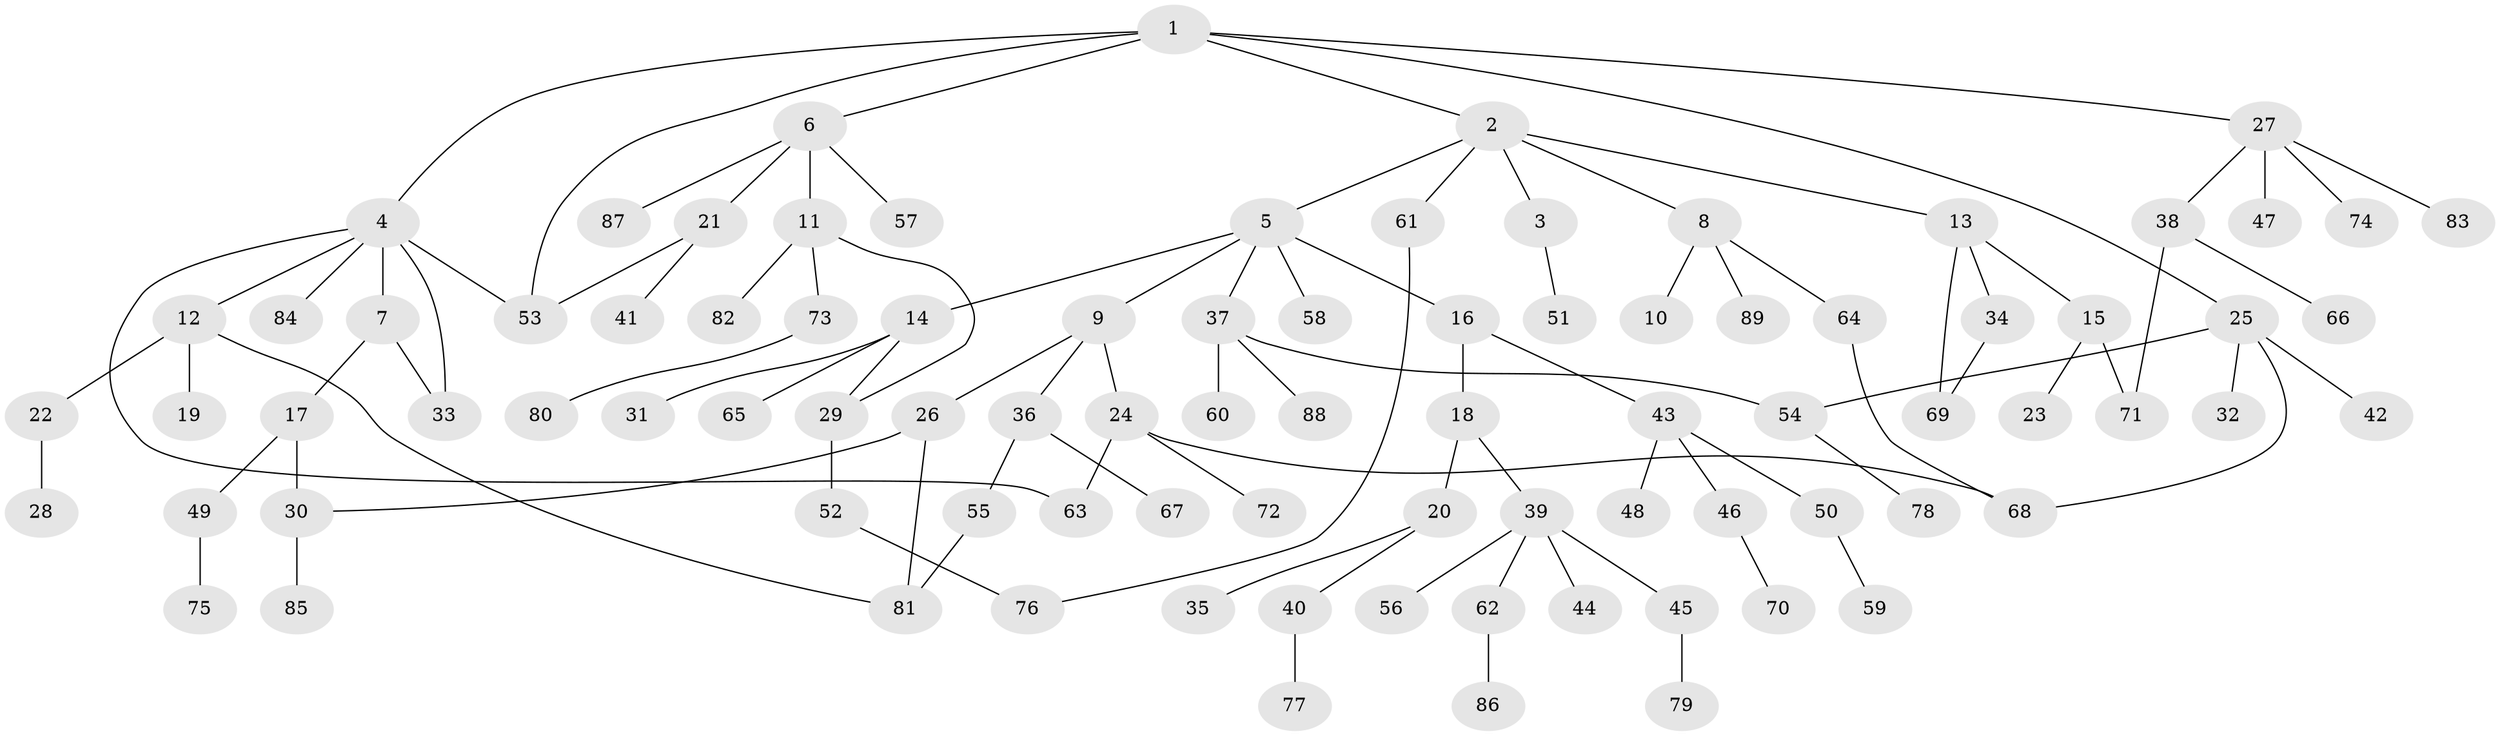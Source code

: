 // coarse degree distribution, {5: 0.03773584905660377, 3: 0.03773584905660377, 2: 0.24528301886792453, 1: 0.5283018867924528, 6: 0.018867924528301886, 4: 0.11320754716981132, 18: 0.018867924528301886}
// Generated by graph-tools (version 1.1) at 2025/44/03/04/25 21:44:56]
// undirected, 89 vertices, 102 edges
graph export_dot {
graph [start="1"]
  node [color=gray90,style=filled];
  1;
  2;
  3;
  4;
  5;
  6;
  7;
  8;
  9;
  10;
  11;
  12;
  13;
  14;
  15;
  16;
  17;
  18;
  19;
  20;
  21;
  22;
  23;
  24;
  25;
  26;
  27;
  28;
  29;
  30;
  31;
  32;
  33;
  34;
  35;
  36;
  37;
  38;
  39;
  40;
  41;
  42;
  43;
  44;
  45;
  46;
  47;
  48;
  49;
  50;
  51;
  52;
  53;
  54;
  55;
  56;
  57;
  58;
  59;
  60;
  61;
  62;
  63;
  64;
  65;
  66;
  67;
  68;
  69;
  70;
  71;
  72;
  73;
  74;
  75;
  76;
  77;
  78;
  79;
  80;
  81;
  82;
  83;
  84;
  85;
  86;
  87;
  88;
  89;
  1 -- 2;
  1 -- 4;
  1 -- 6;
  1 -- 25;
  1 -- 27;
  1 -- 53;
  2 -- 3;
  2 -- 5;
  2 -- 8;
  2 -- 13;
  2 -- 61;
  3 -- 51;
  4 -- 7;
  4 -- 12;
  4 -- 84;
  4 -- 63;
  4 -- 33;
  4 -- 53;
  5 -- 9;
  5 -- 14;
  5 -- 16;
  5 -- 37;
  5 -- 58;
  6 -- 11;
  6 -- 21;
  6 -- 57;
  6 -- 87;
  7 -- 17;
  7 -- 33;
  8 -- 10;
  8 -- 64;
  8 -- 89;
  9 -- 24;
  9 -- 26;
  9 -- 36;
  11 -- 29;
  11 -- 73;
  11 -- 82;
  12 -- 19;
  12 -- 22;
  12 -- 81;
  13 -- 15;
  13 -- 34;
  13 -- 69;
  14 -- 31;
  14 -- 65;
  14 -- 29;
  15 -- 23;
  15 -- 71;
  16 -- 18;
  16 -- 43;
  17 -- 49;
  17 -- 30;
  18 -- 20;
  18 -- 39;
  20 -- 35;
  20 -- 40;
  21 -- 41;
  21 -- 53;
  22 -- 28;
  24 -- 63;
  24 -- 72;
  24 -- 68;
  25 -- 32;
  25 -- 42;
  25 -- 68;
  25 -- 54;
  26 -- 30;
  26 -- 81;
  27 -- 38;
  27 -- 47;
  27 -- 74;
  27 -- 83;
  29 -- 52;
  30 -- 85;
  34 -- 69;
  36 -- 55;
  36 -- 67;
  37 -- 54;
  37 -- 60;
  37 -- 88;
  38 -- 66;
  38 -- 71;
  39 -- 44;
  39 -- 45;
  39 -- 56;
  39 -- 62;
  40 -- 77;
  43 -- 46;
  43 -- 48;
  43 -- 50;
  45 -- 79;
  46 -- 70;
  49 -- 75;
  50 -- 59;
  52 -- 76;
  54 -- 78;
  55 -- 81;
  61 -- 76;
  62 -- 86;
  64 -- 68;
  73 -- 80;
}
